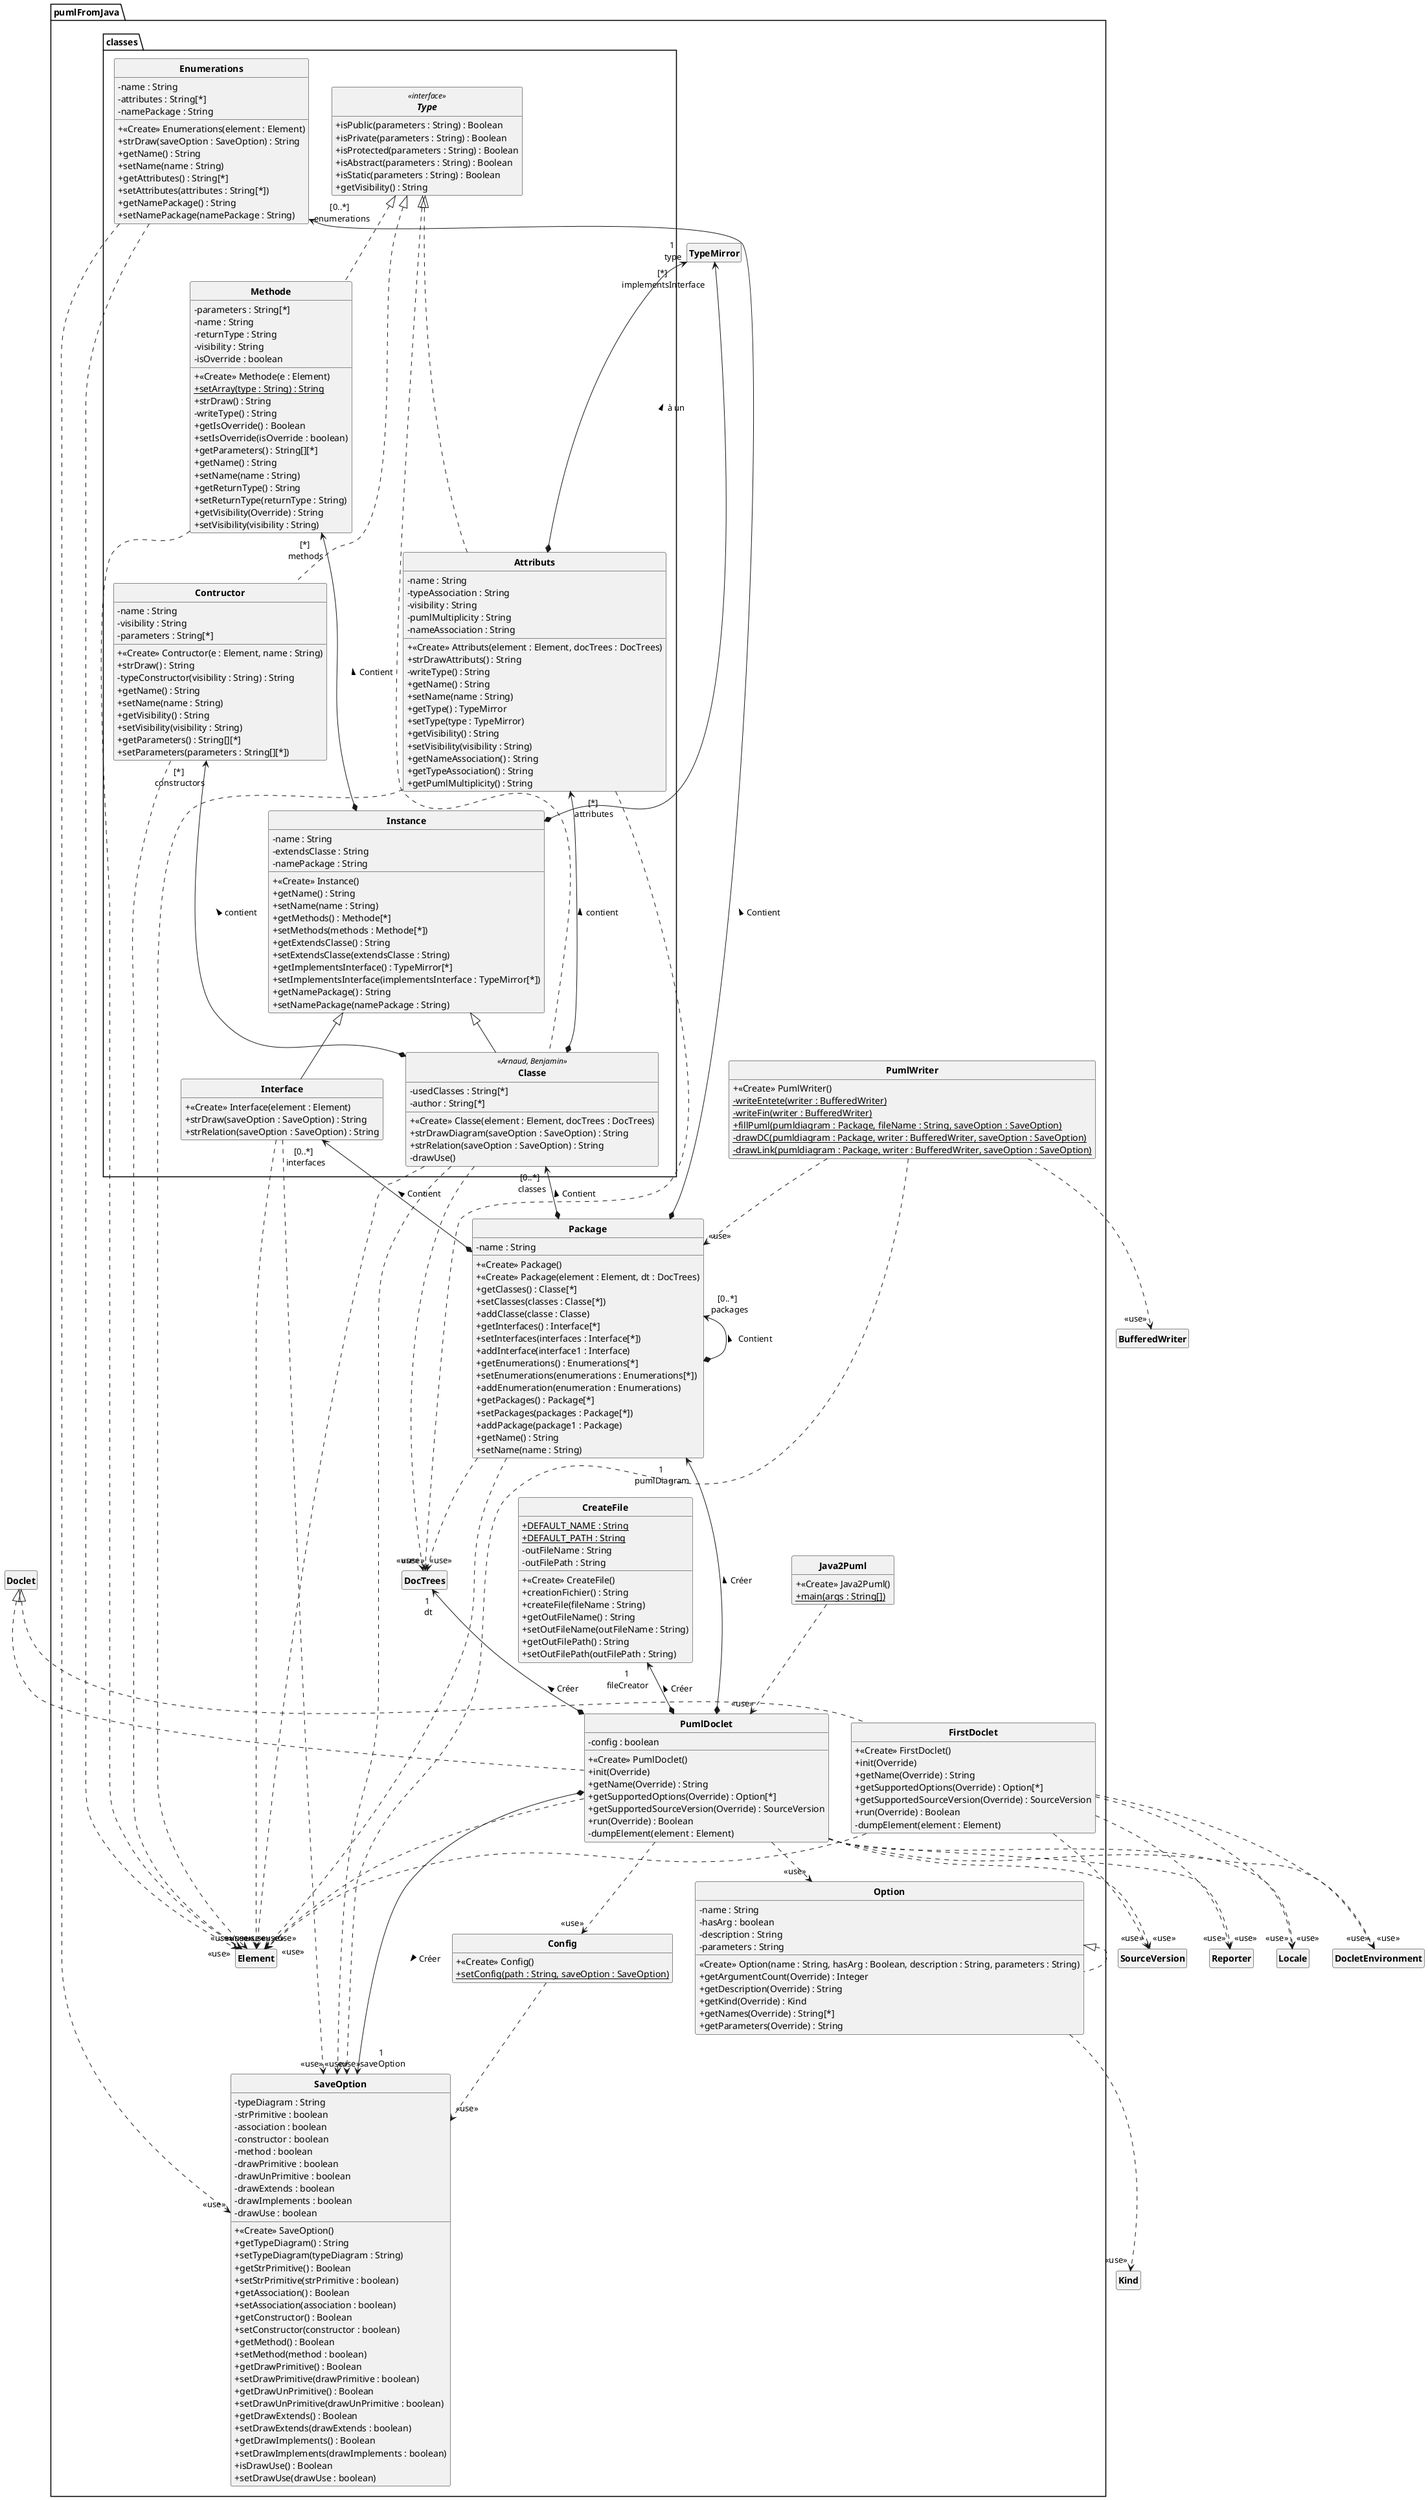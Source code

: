 @startuml
'https://plantuml.com/class-diagram
skinparam classAttributeIconSize 0
skinparam classFontStyle Bold
skinparam style strictuml
hide empty members

package pumlFromJava {
class CreateFile {
	+ {static} DEFAULT_NAME : String
	+ {static} DEFAULT_PATH : String
	- outFileName : String
	- outFilePath : String
	+<<Create>> CreateFile()
	+ creationFichier() : String
	+ createFile(fileName : String)
	+ getOutFileName() : String
	+ setOutFileName(outFileName : String)
	+ getOutFilePath() : String
	+ setOutFilePath(outFilePath : String)
}

class SaveOption {
	- typeDiagram : String
	- strPrimitive : boolean
	- association : boolean
	- constructor : boolean
	- method : boolean
	- drawPrimitive : boolean
	- drawUnPrimitive : boolean
	- drawExtends : boolean
	- drawImplements : boolean
	- drawUse : boolean
	+<<Create>> SaveOption()
	+ getTypeDiagram() : String
	+ setTypeDiagram(typeDiagram : String)
	+ getStrPrimitive() : Boolean
	+ setStrPrimitive(strPrimitive : boolean)
	+ getAssociation() : Boolean
	+ setAssociation(association : boolean)
	+ getConstructor() : Boolean
	+ setConstructor(constructor : boolean)
	+ getMethod() : Boolean
	+ setMethod(method : boolean)
	+ getDrawPrimitive() : Boolean
	+ setDrawPrimitive(drawPrimitive : boolean)
	+ getDrawUnPrimitive() : Boolean
	+ setDrawUnPrimitive(drawUnPrimitive : boolean)
	+ getDrawExtends() : Boolean
	+ setDrawExtends(drawExtends : boolean)
	+ getDrawImplements() : Boolean
	+ setDrawImplements(drawImplements : boolean)
	+ isDrawUse() : Boolean
	+ setDrawUse(drawUse : boolean)
}

class Package {
	- name : String
	+<<Create>> Package()
	+<<Create>> Package(element : Element, dt : DocTrees)
	+ getClasses() : Classe[*]
	+ setClasses(classes : Classe[*])
	+ addClasse(classe : Classe)
	+ getInterfaces() : Interface[*]
	+ setInterfaces(interfaces : Interface[*])
	+ addInterface(interface1 : Interface)
	+ getEnumerations() : Enumerations[*]
	+ setEnumerations(enumerations : Enumerations[*])
	+ addEnumeration(enumeration : Enumerations)
	+ getPackages() : Package[*]
	+ setPackages(packages : Package[*])
	+ addPackage(package1 : Package)
	+ getName() : String
	+ setName(name : String)
}

class PumlWriter {
	+<<Create>> PumlWriter()
	- {static} writeEntete(writer : BufferedWriter)
	- {static} writeFin(writer : BufferedWriter)
	+ {static} fillPuml(pumldiagram : Package, fileName : String, saveOption : SaveOption)
	- {static} drawDC(pumldiagram : Package, writer : BufferedWriter, saveOption : SaveOption)
	- {static} drawLink(pumldiagram : Package, writer : BufferedWriter, saveOption : SaveOption)
}

class FirstDoclet {
	+<<Create>> FirstDoclet()
	+ init(Override)
	+ getName(Override) : String
	+ getSupportedOptions(Override) : Option[*]
	+ getSupportedSourceVersion(Override) : SourceVersion
	+ run(Override) : Boolean
	- dumpElement(element : Element)
}

class PumlDoclet {
	- config : boolean
	+<<Create>> PumlDoclet()
	+ init(Override)
	+ getName(Override) : String
	+ getSupportedOptions(Override) : Option[*]
	+ getSupportedSourceVersion(Override) : SourceVersion
	+ run(Override) : Boolean
	- dumpElement(element : Element)
}

class Java2Puml {
	+<<Create>> Java2Puml()
	+ {static} main(args : String[])
}

class Config {
	+<<Create>> Config()
	+ {static} setConfig(path : String, saveOption : SaveOption)
}

class Option {
	- name : String
	- hasArg : boolean
	- description : String
	- parameters : String
	<<Create>> Option(name : String, hasArg : Boolean, description : String, parameters : String)
	+ getArgumentCount(Override) : Integer
	+ getDescription(Override) : String
	+ getKind(Override) : Kind
	+ getNames(Override) : String[*]
	+ getParameters(Override) : String
}

package classes {
class Contructor {
	- name : String
	- visibility : String
	- parameters : String[*]
	+<<Create>> Contructor(e : Element, name : String)
	+ strDraw() : String
	- typeConstructor(visibility : String) : String
	+ getName() : String
	+ setName(name : String)
	+ getVisibility() : String
	+ setVisibility(visibility : String)
	+ getParameters() : String[][*]
	+ setParameters(parameters : String[][*])
}

class Instance {
	- name : String
	- extendsClasse : String
	- namePackage : String
	+<<Create>> Instance()
	+ getName() : String
	+ setName(name : String)
	+ getMethods() : Methode[*]
	+ setMethods(methods : Methode[*])
	+ getExtendsClasse() : String
	+ setExtendsClasse(extendsClasse : String)
	+ getImplementsInterface() : TypeMirror[*]
	+ setImplementsInterface(implementsInterface : TypeMirror[*])
	+ getNamePackage() : String
	+ setNamePackage(namePackage : String)
}

class Enumerations {
	- name : String
	- attributes : String[*]
	- namePackage : String
	+<<Create>> Enumerations(element : Element)
	+ strDraw(saveOption : SaveOption) : String
	+ getName() : String
	+ setName(name : String)
	+ getAttributes() : String[*]
	+ setAttributes(attributes : String[*])
	+ getNamePackage() : String
	+ setNamePackage(namePackage : String)
}

class Interface {
	+<<Create>> Interface(element : Element)
	+ strDraw(saveOption : SaveOption) : String
	+ strRelation(saveOption : SaveOption) : String
}

class Methode {
	- parameters : String[*]
	- name : String
	- returnType : String
	- visibility : String
	- isOverride : boolean
	+<<Create>> Methode(e : Element)
	+ {static} setArray(type : String) : String
	+ strDraw() : String
	- writeType() : String
	+ getIsOverride() : Boolean
	+ setIsOverride(isOverride : boolean)
	+ getParameters() : String[][*]
	+ getName() : String
	+ setName(name : String)
	+ getReturnType() : String
	+ setReturnType(returnType : String)
	+ getVisibility(Override) : String
	+ setVisibility(visibility : String)
}

class Attributs {
	- name : String
	- typeAssociation : String
	- visibility : String
	- pumlMultiplicity : String
	- nameAssociation : String
	+<<Create>> Attributs(element : Element, docTrees : DocTrees)
	+ strDrawAttributs() : String
	- writeType() : String
	+ getName() : String
	+ setName(name : String)
	+ getType() : TypeMirror
	+ setType(type : TypeMirror)
	+ getVisibility() : String
	+ setVisibility(visibility : String)
	+ getNameAssociation() : String
	+ getTypeAssociation() : String
	+ getPumlMultiplicity() : String
}

class Classe<< Arnaud, Benjamin >> {
	- usedClasses : String[*]
	- author : String[*]
	+<<Create>> Classe(element : Element, docTrees : DocTrees)
	+ strDrawDiagram(saveOption : SaveOption) : String
	+ strRelation(saveOption : SaveOption) : String
	- drawUse()
}

interface Type<<interface>> {
	+ isPublic(parameters : String) : Boolean
	+ isPrivate(parameters : String) : Boolean
	+ isProtected(parameters : String) : Boolean
	+ isAbstract(parameters : String) : Boolean
	+ isStatic(parameters : String) : Boolean
	+ getVisibility() : String
}

}
Type <|.. Contructor
Contructor ..>  "<<use>>" Element

Methode" [*] \n methods" <--* Instance: < Contient 
TypeMirror" [*] \n implementsInterface" <--* Instance

Enumerations ..>  "<<use>>" SaveOption
Enumerations ..>  "<<use>>" Element

Instance <|-- Interface
Interface ..>  "<<use>>" SaveOption
Interface ..>  "<<use>>" Element

Type <|.. Methode
Methode ..>  "<<use>>" Element

Type <|.. Attributs
TypeMirror" 1 \n type" <--* Attributs: < à un 
Attributs ..>  "<<use>>" Element
Attributs ..>  "<<use>>" DocTrees

Instance <|-- Classe
Type <|.. Classe
Attributs" [*] \n attributes" <--* Classe: < contient 
Contructor" [*] \n constructors" <--* Classe: < contient 
Classe ..>  "<<use>>" SaveOption
Classe ..>  "<<use>>" Element
Classe ..>  "<<use>>" DocTrees


}


Classe" [0..*]  \n classes" <--* Package: < Contient 
Interface" [0..*]  \n interfaces" <--* Package: < Contient 
Enumerations" [0..*]  \n enumerations" <--* Package: < Contient 
Package" [0..*]  \n packages" <--* Package: < Contient 
Package ..>  "<<use>>" Element
Package ..>  "<<use>>" DocTrees

PumlWriter ..>  "<<use>>" BufferedWriter
PumlWriter ..>  "<<use>>" Package
PumlWriter ..>  "<<use>>" SaveOption

Doclet <|.. FirstDoclet
FirstDoclet ..>  "<<use>>" Locale
FirstDoclet ..>  "<<use>>" Reporter
FirstDoclet ..>  "<<use>>" SourceVersion
FirstDoclet ..>  "<<use>>" DocletEnvironment
FirstDoclet ..>  "<<use>>" Element

Doclet <|.. PumlDoclet
CreateFile" 1 \n fileCreator" <--* PumlDoclet: < Créer 
SaveOption" 1 \n saveOption" <--* PumlDoclet: < Créer 
Package" 1 \n pumlDiagram" <--* PumlDoclet: < Créer 
DocTrees" 1 \n dt" <--* PumlDoclet: < Créer 
PumlDoclet ..>  "<<use>>" Config
PumlDoclet ..>  "<<use>>" Option
PumlDoclet ..>  "<<use>>" Locale
PumlDoclet ..>  "<<use>>" Reporter
PumlDoclet ..>  "<<use>>" SourceVersion
PumlDoclet ..>  "<<use>>" DocletEnvironment
PumlDoclet ..>  "<<use>>" Element

Java2Puml ..>  "<<use>>" PumlDoclet

Config ..>  "<<use>>" SaveOption

Option <|.. Option
Option ..>  "<<use>>" Kind


@enduml